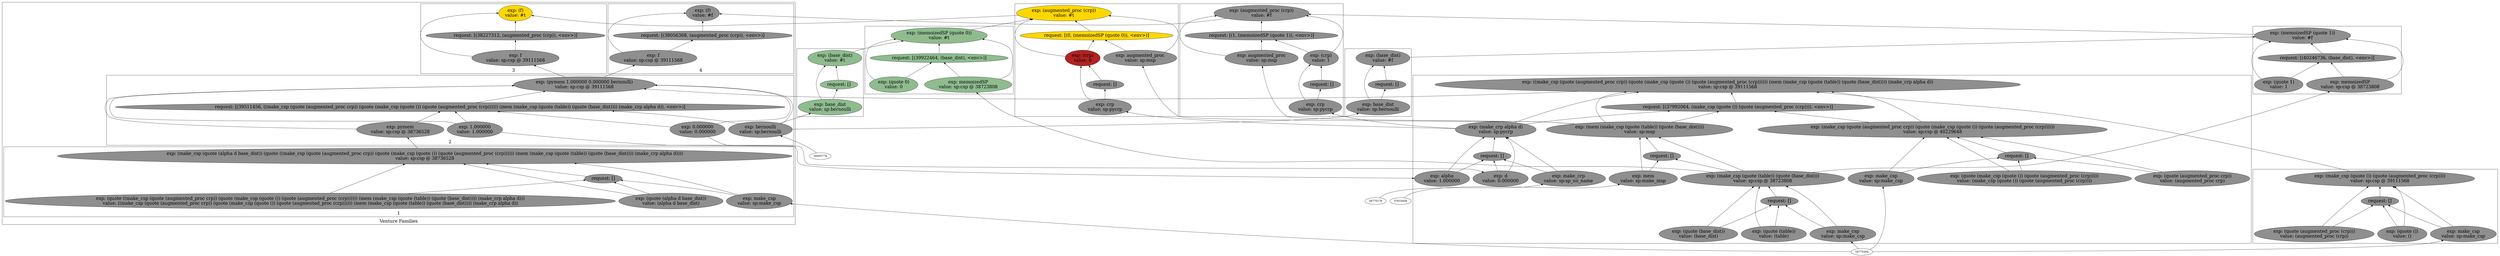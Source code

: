 digraph {
rankdir=BT
fontsize=24
subgraph cluster1 {
label="Venture Families"
subgraph cluster2 {
label="1"
"38736528"["fillcolor"="grey56" "fontsize"="24" "label"="exp: (make_csp (quote (alpha d base_dist)) (quote ((make_csp (quote (augmented_proc crp)) (quote (make_csp (quote ()) (quote (augmented_proc (crp)))))) (mem (make_csp (quote (table)) (quote (base_dist)))) (make_crp alpha d))))\nvalue: sp:csp @ 38736528" "shape"="ellipse" "style"="filled" ]
"38599520"["fillcolor"="grey56" "fontsize"="24" "label"="request: []" "shape"="ellipse" "style"="filled" ]
"38774272"["fillcolor"="grey56" "fontsize"="24" "label"="exp: make_csp\nvalue: sp:make_csp" "shape"="ellipse" "style"="filled" ]
"39190176"["fillcolor"="grey56" "fontsize"="24" "label"="exp: (quote (alpha d base_dist))\nvalue: (alpha d base_dist)" "shape"="ellipse" "style"="filled" ]
"39225120"["fillcolor"="grey56" "fontsize"="24" "label"="exp: (quote ((make_csp (quote (augmented_proc crp)) (quote (make_csp (quote ()) (quote (augmented_proc (crp)))))) (mem (make_csp (quote (table)) (quote (base_dist)))) (make_crp alpha d)))\nvalue: ((make_csp (quote (augmented_proc crp)) (quote (make_csp (quote ()) (quote (augmented_proc (crp)))))) (mem (make_csp (quote (table)) (quote (base_dist)))) (make_crp alpha d))" "shape"="ellipse" "style"="filled" ]
}

subgraph cluster3 {
label="2"
"39872880"["fillcolor"="grey56" "fontsize"="24" "label"="exp: (pymem 1.000000 0.000000 bernoulli)\nvalue: sp:csp @ 39111568" "shape"="ellipse" "style"="filled" ]
"39511456"["fillcolor"="grey56" "fontsize"="24" "label"="request: [(39511456, ((make_csp (quote (augmented_proc crp)) (quote (make_csp (quote ()) (quote (augmented_proc (crp)))))) (mem (make_csp (quote (table)) (quote (base_dist)))) (make_crp alpha d)), <env>)]" "shape"="ellipse" "style"="filled" ]
"38223312"["fillcolor"="grey56" "fontsize"="24" "label"="exp: pymem\nvalue: sp:csp @ 38736528" "shape"="ellipse" "style"="filled" ]
"39449936"["fillcolor"="grey56" "fontsize"="24" "label"="exp: 1.000000\nvalue: 1.000000" "shape"="ellipse" "style"="filled" ]
"38188544"["fillcolor"="grey56" "fontsize"="24" "label"="exp: 0.000000\nvalue: 0.000000" "shape"="ellipse" "style"="filled" ]
"37791280"["fillcolor"="grey56" "fontsize"="24" "label"="exp: bernoulli\nvalue: sp:bernoulli" "shape"="ellipse" "style"="filled" ]
}

subgraph cluster4 {
label="3"
"37957552"["fillcolor"="gold" "fontsize"="24" "label"="exp: (f)\nvalue: #t" "shape"="ellipse" "style"="filled" ]
"38227312"["fillcolor"="grey56" "fontsize"="24" "label"="request: [(38227312, (augmented_proc (crp)), <env>)]" "shape"="ellipse" "style"="filled" ]
"39286320"["fillcolor"="grey56" "fontsize"="24" "label"="exp: f\nvalue: sp:csp @ 39111568" "shape"="ellipse" "style"="filled" ]
}

subgraph cluster5 {
label="4"
"40205232"["fillcolor"="grey56" "fontsize"="24" "label"="exp: (f)\nvalue: #f" "shape"="ellipse" "style"="filled" ]
"38056368"["fillcolor"="grey56" "fontsize"="24" "label"="request: [(38056368, (augmented_proc (crp)), <env>)]" "shape"="ellipse" "style"="filled" ]
"38226256"["fillcolor"="grey56" "fontsize"="24" "label"="exp: f\nvalue: sp:csp @ 39111568" "shape"="ellipse" "style"="filled" ]
}

}

subgraph cluster6 {
label=""
"37875408"["fillcolor"="grey56" "fontsize"="24" "label"="exp: ((make_csp (quote (augmented_proc crp)) (quote (make_csp (quote ()) (quote (augmented_proc (crp)))))) (mem (make_csp (quote (table)) (quote (base_dist)))) (make_crp alpha d))\nvalue: sp:csp @ 39111568" "shape"="ellipse" "style"="filled" ]
"37992064"["fillcolor"="grey56" "fontsize"="24" "label"="request: [(37992064, (make_csp (quote ()) (quote (augmented_proc (crp)))), <env>)]" "shape"="ellipse" "style"="filled" ]
"40229648"["fillcolor"="grey56" "fontsize"="24" "label"="exp: (make_csp (quote (augmented_proc crp)) (quote (make_csp (quote ()) (quote (augmented_proc (crp))))))\nvalue: sp:csp @ 40229648" "shape"="ellipse" "style"="filled" ]
"40197808"["fillcolor"="grey56" "fontsize"="24" "label"="request: []" "shape"="ellipse" "style"="filled" ]
"38038928"["fillcolor"="grey56" "fontsize"="24" "label"="exp: make_csp\nvalue: sp:make_csp" "shape"="ellipse" "style"="filled" ]
"38229472"["fillcolor"="grey56" "fontsize"="24" "label"="exp: (quote (augmented_proc crp))\nvalue: (augmented_proc crp)" "shape"="ellipse" "style"="filled" ]
"37763280"["fillcolor"="grey56" "fontsize"="24" "label"="exp: (quote (make_csp (quote ()) (quote (augmented_proc (crp)))))\nvalue: (make_csp (quote ()) (quote (augmented_proc (crp))))" "shape"="ellipse" "style"="filled" ]
"38585232"["fillcolor"="grey56" "fontsize"="24" "label"="exp: (mem (make_csp (quote (table)) (quote (base_dist))))\nvalue: sp:msp" "shape"="ellipse" "style"="filled" ]
"38549056"["fillcolor"="grey56" "fontsize"="24" "label"="request: []" "shape"="ellipse" "style"="filled" ]
"38636432"["fillcolor"="grey56" "fontsize"="24" "label"="exp: mem\nvalue: sp:make_msp" "shape"="ellipse" "style"="filled" ]
"38723808"["fillcolor"="grey56" "fontsize"="24" "label"="exp: (make_csp (quote (table)) (quote (base_dist)))\nvalue: sp:csp @ 38723808" "shape"="ellipse" "style"="filled" ]
"38672608"["fillcolor"="grey56" "fontsize"="24" "label"="request: []" "shape"="ellipse" "style"="filled" ]
"38759984"["fillcolor"="grey56" "fontsize"="24" "label"="exp: make_csp\nvalue: sp:make_csp" "shape"="ellipse" "style"="filled" ]
"38797728"["fillcolor"="grey56" "fontsize"="24" "label"="exp: (quote (table))\nvalue: (table)" "shape"="ellipse" "style"="filled" ]
"38835472"["fillcolor"="grey56" "fontsize"="24" "label"="exp: (quote (base_dist))\nvalue: (base_dist)" "shape"="ellipse" "style"="filled" ]
"38910960"["fillcolor"="grey56" "fontsize"="24" "label"="exp: (make_crp alpha d)\nvalue: sp:pycrp" "shape"="ellipse" "style"="filled" ]
"38873216"["fillcolor"="grey56" "fontsize"="24" "label"="request: []" "shape"="ellipse" "style"="filled" ]
"38948704"["fillcolor"="grey56" "fontsize"="24" "label"="exp: make_crp\nvalue: sp:sp_no_name" "shape"="ellipse" "style"="filled" ]
"38986448"["fillcolor"="grey56" "fontsize"="24" "label"="exp: alpha\nvalue: 1.000000" "shape"="ellipse" "style"="filled" ]
"39024192"["fillcolor"="grey56" "fontsize"="24" "label"="exp: d\nvalue: 0.000000" "shape"="ellipse" "style"="filled" ]
}

subgraph cluster7 {
label=""
"38055024"["fillcolor"="grey56" "fontsize"="24" "label"="exp: (augmented_proc (crp))\nvalue: #f" "shape"="ellipse" "style"="filled" ]
"40223984"["fillcolor"="grey56" "fontsize"="24" "label"="request: [(1, (memoizedSP (quote 1)), <env>)]" "shape"="ellipse" "style"="filled" ]
"37957264"["fillcolor"="grey56" "fontsize"="24" "label"="exp: augmented_proc\nvalue: sp:msp" "shape"="ellipse" "style"="filled" ]
"37909168"["fillcolor"="grey56" "fontsize"="24" "label"="exp: (crp)\nvalue: 1" "shape"="ellipse" "style"="filled" ]
"40202336"["fillcolor"="grey56" "fontsize"="24" "label"="request: []" "shape"="ellipse" "style"="filled" ]
"40227040"["fillcolor"="grey56" "fontsize"="24" "label"="exp: crp\nvalue: sp:pycrp" "shape"="ellipse" "style"="filled" ]
}

subgraph cluster8 {
label=""
"38061808"["fillcolor"="grey56" "fontsize"="24" "label"="exp: (memoizedSP (quote 1))\nvalue: #f" "shape"="ellipse" "style"="filled" ]
"40246736"["fillcolor"="grey56" "fontsize"="24" "label"="request: [(40246736, (base_dist), <env>)]" "shape"="ellipse" "style"="filled" ]
"28900944"["fillcolor"="grey56" "fontsize"="24" "label"="exp: memoizedSP\nvalue: sp:csp @ 38723808" "shape"="ellipse" "style"="filled" ]
"28901216"["fillcolor"="grey56" "fontsize"="24" "label"="exp: (quote 1)\nvalue: 1" "shape"="ellipse" "style"="filled" ]
}

subgraph cluster9 {
label=""
"39111568"["fillcolor"="grey56" "fontsize"="24" "label"="exp: (make_csp (quote ()) (quote (augmented_proc (crp))))\nvalue: sp:csp @ 39111568" "shape"="ellipse" "style"="filled" ]
"39061936"["fillcolor"="grey56" "fontsize"="24" "label"="request: []" "shape"="ellipse" "style"="filled" ]
"39161200"["fillcolor"="grey56" "fontsize"="24" "label"="exp: make_csp\nvalue: sp:make_csp" "shape"="ellipse" "style"="filled" ]
"39210832"["fillcolor"="grey56" "fontsize"="24" "label"="exp: (quote ())\nvalue: ()" "shape"="ellipse" "style"="filled" ]
"39248576"["fillcolor"="grey56" "fontsize"="24" "label"="exp: (quote (augmented_proc (crp)))\nvalue: (augmented_proc (crp))" "shape"="ellipse" "style"="filled" ]
}

subgraph cluster10 {
label=""
"39409072"["fillcolor"="gold" "fontsize"="24" "label"="exp: (augmented_proc (crp))\nvalue: #t" "shape"="ellipse" "style"="filled" ]
"39347840"["fillcolor"="gold" "fontsize"="24" "label"="request: [(0, (memoizedSP (quote 0)), <env>)]" "shape"="ellipse" "style"="filled" ]
"39470592"["fillcolor"="grey56" "fontsize"="24" "label"="exp: augmented_proc\nvalue: sp:msp" "shape"="ellipse" "style"="filled" ]
"39843904"["fillcolor"="firebrick" "fontsize"="24" "label"="exp: (crp)\nvalue: 0" "shape"="ellipse" "style"="filled" ]
"39532112"["fillcolor"="grey56" "fontsize"="24" "label"="request: []" "shape"="ellipse" "style"="filled" ]
"39893536"["fillcolor"="grey56" "fontsize"="24" "label"="exp: crp\nvalue: sp:pycrp" "shape"="ellipse" "style"="filled" ]
}

subgraph cluster11 {
label=""
"39943168"["fillcolor"="darkseagreen" "fontsize"="24" "label"="exp: (memoizedSP (quote 0))\nvalue: #t" "shape"="ellipse" "style"="filled" ]
"39922464"["fillcolor"="darkseagreen" "fontsize"="24" "label"="request: [(39922464, (base_dist), <env>)]" "shape"="ellipse" "style"="filled" ]
"40004976"["fillcolor"="darkseagreen" "fontsize"="24" "label"="exp: memoizedSP\nvalue: sp:csp @ 38723808" "shape"="ellipse" "style"="filled" ]
"40054608"["fillcolor"="darkseagreen" "fontsize"="24" "label"="exp: (quote 0)\nvalue: 0" "shape"="ellipse" "style"="filled" ]
}

subgraph cluster12 {
label=""
"40198992"["fillcolor"="darkseagreen" "fontsize"="24" "label"="exp: (base_dist)\nvalue: #t" "shape"="ellipse" "style"="filled" ]
"40104240"["fillcolor"="darkseagreen" "fontsize"="24" "label"="request: []" "shape"="ellipse" "style"="filled" ]
"40213552"["fillcolor"="darkseagreen" "fontsize"="24" "label"="exp: base_dist\nvalue: sp:bernoulli" "shape"="ellipse" "style"="filled" ]
}

subgraph cluster13 {
label=""
"40208768"["fillcolor"="grey56" "fontsize"="24" "label"="exp: (base_dist)\nvalue: #f" "shape"="ellipse" "style"="filled" ]
"40208544"["fillcolor"="grey56" "fontsize"="24" "label"="request: []" "shape"="ellipse" "style"="filled" ]
"40264976"["fillcolor"="grey56" "fontsize"="24" "label"="exp: base_dist\nvalue: sp:bernoulli" "shape"="ellipse" "style"="filled" ]
}

"40229648" -> "37875408"["arrowhead"="normal" "color"="black" "style"="solid" ]
"40229648" -> "37992064"["arrowhead"="normal" "color"="black" "style"="solid" ]
"38038928" -> "40229648"["arrowhead"="normal" "color"="black" "style"="solid" ]
"38038928" -> "40197808"["arrowhead"="normal" "color"="black" "style"="solid" ]
"34775264" -> "38038928"["arrowhead"="normal" "color"="black" "style"="solid" ]
"38229472" -> "40229648"["arrowhead"="normal" "color"="black" "style"="solid" ]
"38229472" -> "40197808"["arrowhead"="normal" "color"="black" "style"="solid" ]
"37763280" -> "40229648"["arrowhead"="normal" "color"="black" "style"="solid" ]
"37763280" -> "40197808"["arrowhead"="normal" "color"="black" "style"="solid" ]
"40197808" -> "40229648"["arrowhead"="normal" "color"="black" "style"="solid" ]
"38585232" -> "37875408"["arrowhead"="normal" "color"="black" "style"="solid" ]
"38585232" -> "37992064"["arrowhead"="normal" "color"="black" "style"="solid" ]
"38636432" -> "38585232"["arrowhead"="normal" "color"="black" "style"="solid" ]
"38636432" -> "38549056"["arrowhead"="normal" "color"="black" "style"="solid" ]
"37633456" -> "38636432"["arrowhead"="normal" "color"="black" "style"="solid" ]
"38723808" -> "38585232"["arrowhead"="normal" "color"="black" "style"="solid" ]
"38723808" -> "38549056"["arrowhead"="normal" "color"="black" "style"="solid" ]
"38759984" -> "38723808"["arrowhead"="normal" "color"="black" "style"="solid" ]
"38759984" -> "38672608"["arrowhead"="normal" "color"="black" "style"="solid" ]
"34775264" -> "38759984"["arrowhead"="normal" "color"="black" "style"="solid" ]
"38797728" -> "38723808"["arrowhead"="normal" "color"="black" "style"="solid" ]
"38797728" -> "38672608"["arrowhead"="normal" "color"="black" "style"="solid" ]
"38835472" -> "38723808"["arrowhead"="normal" "color"="black" "style"="solid" ]
"38835472" -> "38672608"["arrowhead"="normal" "color"="black" "style"="solid" ]
"38672608" -> "38723808"["arrowhead"="normal" "color"="black" "style"="solid" ]
"38549056" -> "38585232"["arrowhead"="normal" "color"="black" "style"="solid" ]
"38910960" -> "37875408"["arrowhead"="normal" "color"="black" "style"="solid" ]
"38910960" -> "37992064"["arrowhead"="normal" "color"="black" "style"="solid" ]
"38948704" -> "38910960"["arrowhead"="normal" "color"="black" "style"="solid" ]
"38948704" -> "38873216"["arrowhead"="normal" "color"="black" "style"="solid" ]
"34770176" -> "38948704"["arrowhead"="normal" "color"="black" "style"="solid" ]
"38986448" -> "38910960"["arrowhead"="normal" "color"="black" "style"="solid" ]
"38986448" -> "38873216"["arrowhead"="normal" "color"="black" "style"="solid" ]
"39449936" -> "38986448"["arrowhead"="normal" "color"="black" "style"="solid" ]
"39024192" -> "38910960"["arrowhead"="normal" "color"="black" "style"="solid" ]
"39024192" -> "38873216"["arrowhead"="normal" "color"="black" "style"="solid" ]
"38188544" -> "39024192"["arrowhead"="normal" "color"="black" "style"="solid" ]
"38873216" -> "38910960"["arrowhead"="normal" "color"="black" "style"="solid" ]
"37992064" -> "37875408"["arrowhead"="normal" "color"="black" "style"="solid" ]
"39111568" -> "37875408"["arrowhead"="normal" "color"="black" "style"="solid" ]
"39286320" -> "37957552"["arrowhead"="normal" "color"="black" "style"="solid" ]
"39286320" -> "38227312"["arrowhead"="normal" "color"="black" "style"="solid" ]
"39872880" -> "39286320"["arrowhead"="normal" "color"="black" "style"="solid" ]
"38227312" -> "37957552"["arrowhead"="normal" "color"="black" "style"="solid" ]
"39409072" -> "37957552"["arrowhead"="normal" "color"="black" "style"="solid" ]
"37957264" -> "38055024"["arrowhead"="normal" "color"="black" "style"="solid" ]
"37957264" -> "40223984"["arrowhead"="normal" "color"="black" "style"="solid" ]
"38585232" -> "37957264"["arrowhead"="normal" "color"="black" "style"="solid" ]
"37909168" -> "38055024"["arrowhead"="normal" "color"="black" "style"="solid" ]
"37909168" -> "40223984"["arrowhead"="normal" "color"="black" "style"="solid" ]
"40227040" -> "37909168"["arrowhead"="normal" "color"="black" "style"="solid" ]
"40227040" -> "40202336"["arrowhead"="normal" "color"="black" "style"="solid" ]
"38910960" -> "40227040"["arrowhead"="normal" "color"="black" "style"="solid" ]
"40202336" -> "37909168"["arrowhead"="normal" "color"="black" "style"="solid" ]
"40223984" -> "38055024"["arrowhead"="normal" "color"="black" "style"="solid" ]
"38061808" -> "38055024"["arrowhead"="normal" "color"="black" "style"="solid" ]
"28900944" -> "38061808"["arrowhead"="normal" "color"="black" "style"="solid" ]
"28900944" -> "40246736"["arrowhead"="normal" "color"="black" "style"="solid" ]
"38723808" -> "28900944"["arrowhead"="normal" "color"="black" "style"="solid" ]
"28901216" -> "38061808"["arrowhead"="normal" "color"="black" "style"="solid" ]
"28901216" -> "40246736"["arrowhead"="normal" "color"="black" "style"="solid" ]
"40246736" -> "38061808"["arrowhead"="normal" "color"="black" "style"="solid" ]
"40208768" -> "38061808"["arrowhead"="normal" "color"="black" "style"="solid" ]
"38774272" -> "38736528"["arrowhead"="normal" "color"="black" "style"="solid" ]
"38774272" -> "38599520"["arrowhead"="normal" "color"="black" "style"="solid" ]
"34775264" -> "38774272"["arrowhead"="normal" "color"="black" "style"="solid" ]
"39190176" -> "38736528"["arrowhead"="normal" "color"="black" "style"="solid" ]
"39190176" -> "38599520"["arrowhead"="normal" "color"="black" "style"="solid" ]
"39225120" -> "38736528"["arrowhead"="normal" "color"="black" "style"="solid" ]
"39225120" -> "38599520"["arrowhead"="normal" "color"="black" "style"="solid" ]
"38599520" -> "38736528"["arrowhead"="normal" "color"="black" "style"="solid" ]
"39161200" -> "39111568"["arrowhead"="normal" "color"="black" "style"="solid" ]
"39161200" -> "39061936"["arrowhead"="normal" "color"="black" "style"="solid" ]
"34775264" -> "39161200"["arrowhead"="normal" "color"="black" "style"="solid" ]
"39210832" -> "39111568"["arrowhead"="normal" "color"="black" "style"="solid" ]
"39210832" -> "39061936"["arrowhead"="normal" "color"="black" "style"="solid" ]
"39248576" -> "39111568"["arrowhead"="normal" "color"="black" "style"="solid" ]
"39248576" -> "39061936"["arrowhead"="normal" "color"="black" "style"="solid" ]
"39061936" -> "39111568"["arrowhead"="normal" "color"="black" "style"="solid" ]
"39470592" -> "39409072"["arrowhead"="normal" "color"="black" "style"="solid" ]
"39470592" -> "39347840"["arrowhead"="normal" "color"="black" "style"="solid" ]
"38585232" -> "39470592"["arrowhead"="normal" "color"="black" "style"="solid" ]
"39843904" -> "39409072"["arrowhead"="normal" "color"="black" "style"="solid" ]
"39843904" -> "39347840"["arrowhead"="normal" "color"="black" "style"="solid" ]
"39893536" -> "39843904"["arrowhead"="normal" "color"="black" "style"="solid" ]
"39893536" -> "39532112"["arrowhead"="normal" "color"="black" "style"="solid" ]
"38910960" -> "39893536"["arrowhead"="normal" "color"="black" "style"="solid" ]
"39532112" -> "39843904"["arrowhead"="normal" "color"="black" "style"="solid" ]
"39347840" -> "39409072"["arrowhead"="normal" "color"="black" "style"="solid" ]
"39943168" -> "39409072"["arrowhead"="normal" "color"="black" "style"="solid" ]
"38223312" -> "39872880"["arrowhead"="normal" "color"="black" "style"="solid" ]
"38223312" -> "39511456"["arrowhead"="normal" "color"="black" "style"="solid" ]
"38736528" -> "38223312"["arrowhead"="normal" "color"="black" "style"="solid" ]
"39449936" -> "39872880"["arrowhead"="normal" "color"="black" "style"="solid" ]
"39449936" -> "39511456"["arrowhead"="normal" "color"="black" "style"="solid" ]
"38188544" -> "39872880"["arrowhead"="normal" "color"="black" "style"="solid" ]
"38188544" -> "39511456"["arrowhead"="normal" "color"="black" "style"="solid" ]
"37791280" -> "39872880"["arrowhead"="normal" "color"="black" "style"="solid" ]
"37791280" -> "39511456"["arrowhead"="normal" "color"="black" "style"="solid" ]
"36005776" -> "37791280"["arrowhead"="normal" "color"="black" "style"="solid" ]
"39511456" -> "39872880"["arrowhead"="normal" "color"="black" "style"="solid" ]
"37875408" -> "39872880"["arrowhead"="normal" "color"="black" "style"="solid" ]
"40004976" -> "39943168"["arrowhead"="normal" "color"="black" "style"="solid" ]
"40004976" -> "39922464"["arrowhead"="normal" "color"="black" "style"="solid" ]
"38723808" -> "40004976"["arrowhead"="normal" "color"="black" "style"="solid" ]
"40054608" -> "39943168"["arrowhead"="normal" "color"="black" "style"="solid" ]
"40054608" -> "39922464"["arrowhead"="normal" "color"="black" "style"="solid" ]
"39922464" -> "39943168"["arrowhead"="normal" "color"="black" "style"="solid" ]
"40198992" -> "39943168"["arrowhead"="normal" "color"="black" "style"="solid" ]
"40213552" -> "40198992"["arrowhead"="normal" "color"="black" "style"="solid" ]
"40213552" -> "40104240"["arrowhead"="normal" "color"="black" "style"="solid" ]
"37791280" -> "40213552"["arrowhead"="normal" "color"="black" "style"="solid" ]
"40104240" -> "40198992"["arrowhead"="normal" "color"="black" "style"="solid" ]
"38226256" -> "40205232"["arrowhead"="normal" "color"="black" "style"="solid" ]
"38226256" -> "38056368"["arrowhead"="normal" "color"="black" "style"="solid" ]
"39872880" -> "38226256"["arrowhead"="normal" "color"="black" "style"="solid" ]
"38056368" -> "40205232"["arrowhead"="normal" "color"="black" "style"="solid" ]
"38055024" -> "40205232"["arrowhead"="normal" "color"="black" "style"="solid" ]
"40264976" -> "40208768"["arrowhead"="normal" "color"="black" "style"="solid" ]
"40264976" -> "40208544"["arrowhead"="normal" "color"="black" "style"="solid" ]
"37791280" -> "40264976"["arrowhead"="normal" "color"="black" "style"="solid" ]
"40208544" -> "40208768"["arrowhead"="normal" "color"="black" "style"="solid" ]

}